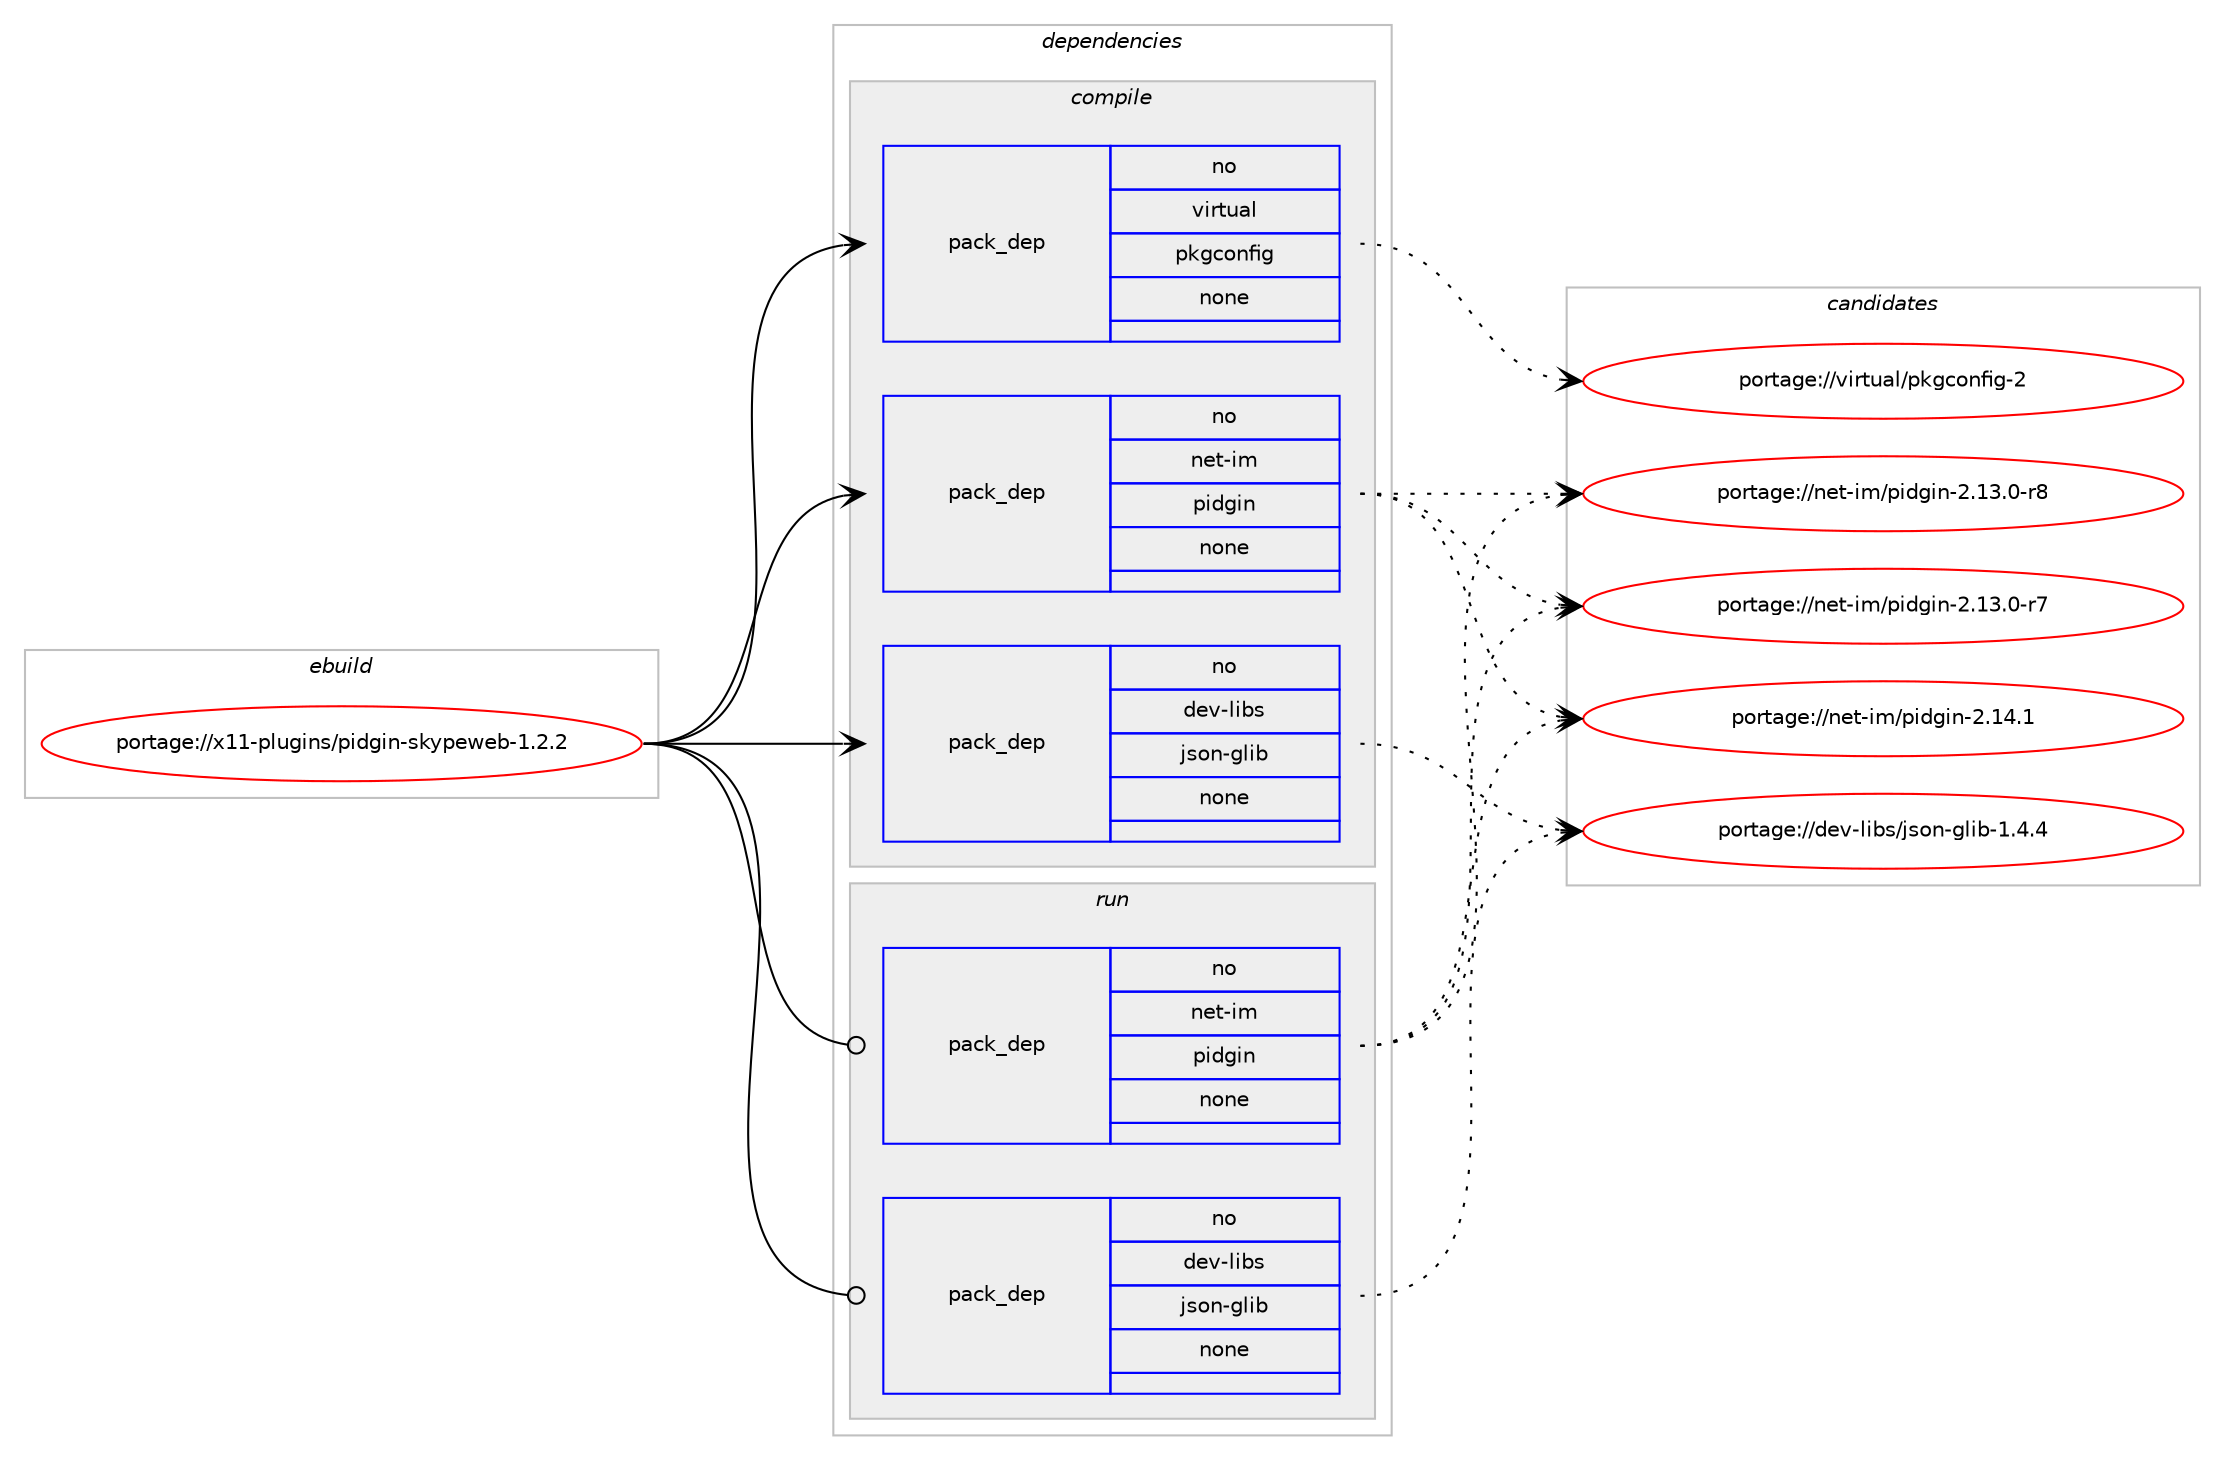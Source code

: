 digraph prolog {

# *************
# Graph options
# *************

newrank=true;
concentrate=true;
compound=true;
graph [rankdir=LR,fontname=Helvetica,fontsize=10,ranksep=1.5];#, ranksep=2.5, nodesep=0.2];
edge  [arrowhead=vee];
node  [fontname=Helvetica,fontsize=10];

# **********
# The ebuild
# **********

subgraph cluster_leftcol {
color=gray;
rank=same;
label=<<i>ebuild</i>>;
id [label="portage://x11-plugins/pidgin-skypeweb-1.2.2", color=red, width=4, href="../x11-plugins/pidgin-skypeweb-1.2.2.svg"];
}

# ****************
# The dependencies
# ****************

subgraph cluster_midcol {
color=gray;
label=<<i>dependencies</i>>;
subgraph cluster_compile {
fillcolor="#eeeeee";
style=filled;
label=<<i>compile</i>>;
subgraph pack978 {
dependency1132 [label=<<TABLE BORDER="0" CELLBORDER="1" CELLSPACING="0" CELLPADDING="4" WIDTH="220"><TR><TD ROWSPAN="6" CELLPADDING="30">pack_dep</TD></TR><TR><TD WIDTH="110">no</TD></TR><TR><TD>dev-libs</TD></TR><TR><TD>json-glib</TD></TR><TR><TD>none</TD></TR><TR><TD></TD></TR></TABLE>>, shape=none, color=blue];
}
id:e -> dependency1132:w [weight=20,style="solid",arrowhead="vee"];
subgraph pack979 {
dependency1133 [label=<<TABLE BORDER="0" CELLBORDER="1" CELLSPACING="0" CELLPADDING="4" WIDTH="220"><TR><TD ROWSPAN="6" CELLPADDING="30">pack_dep</TD></TR><TR><TD WIDTH="110">no</TD></TR><TR><TD>net-im</TD></TR><TR><TD>pidgin</TD></TR><TR><TD>none</TD></TR><TR><TD></TD></TR></TABLE>>, shape=none, color=blue];
}
id:e -> dependency1133:w [weight=20,style="solid",arrowhead="vee"];
subgraph pack980 {
dependency1134 [label=<<TABLE BORDER="0" CELLBORDER="1" CELLSPACING="0" CELLPADDING="4" WIDTH="220"><TR><TD ROWSPAN="6" CELLPADDING="30">pack_dep</TD></TR><TR><TD WIDTH="110">no</TD></TR><TR><TD>virtual</TD></TR><TR><TD>pkgconfig</TD></TR><TR><TD>none</TD></TR><TR><TD></TD></TR></TABLE>>, shape=none, color=blue];
}
id:e -> dependency1134:w [weight=20,style="solid",arrowhead="vee"];
}
subgraph cluster_compileandrun {
fillcolor="#eeeeee";
style=filled;
label=<<i>compile and run</i>>;
}
subgraph cluster_run {
fillcolor="#eeeeee";
style=filled;
label=<<i>run</i>>;
subgraph pack981 {
dependency1135 [label=<<TABLE BORDER="0" CELLBORDER="1" CELLSPACING="0" CELLPADDING="4" WIDTH="220"><TR><TD ROWSPAN="6" CELLPADDING="30">pack_dep</TD></TR><TR><TD WIDTH="110">no</TD></TR><TR><TD>dev-libs</TD></TR><TR><TD>json-glib</TD></TR><TR><TD>none</TD></TR><TR><TD></TD></TR></TABLE>>, shape=none, color=blue];
}
id:e -> dependency1135:w [weight=20,style="solid",arrowhead="odot"];
subgraph pack982 {
dependency1136 [label=<<TABLE BORDER="0" CELLBORDER="1" CELLSPACING="0" CELLPADDING="4" WIDTH="220"><TR><TD ROWSPAN="6" CELLPADDING="30">pack_dep</TD></TR><TR><TD WIDTH="110">no</TD></TR><TR><TD>net-im</TD></TR><TR><TD>pidgin</TD></TR><TR><TD>none</TD></TR><TR><TD></TD></TR></TABLE>>, shape=none, color=blue];
}
id:e -> dependency1136:w [weight=20,style="solid",arrowhead="odot"];
}
}

# **************
# The candidates
# **************

subgraph cluster_choices {
rank=same;
color=gray;
label=<<i>candidates</i>>;

subgraph choice978 {
color=black;
nodesep=1;
choice1001011184510810598115471061151111104510310810598454946524652 [label="portage://dev-libs/json-glib-1.4.4", color=red, width=4,href="../dev-libs/json-glib-1.4.4.svg"];
dependency1132:e -> choice1001011184510810598115471061151111104510310810598454946524652:w [style=dotted,weight="100"];
}
subgraph choice979 {
color=black;
nodesep=1;
choice110101116451051094711210510010310511045504649524649 [label="portage://net-im/pidgin-2.14.1", color=red, width=4,href="../net-im/pidgin-2.14.1.svg"];
choice1101011164510510947112105100103105110455046495146484511456 [label="portage://net-im/pidgin-2.13.0-r8", color=red, width=4,href="../net-im/pidgin-2.13.0-r8.svg"];
choice1101011164510510947112105100103105110455046495146484511455 [label="portage://net-im/pidgin-2.13.0-r7", color=red, width=4,href="../net-im/pidgin-2.13.0-r7.svg"];
dependency1133:e -> choice110101116451051094711210510010310511045504649524649:w [style=dotted,weight="100"];
dependency1133:e -> choice1101011164510510947112105100103105110455046495146484511456:w [style=dotted,weight="100"];
dependency1133:e -> choice1101011164510510947112105100103105110455046495146484511455:w [style=dotted,weight="100"];
}
subgraph choice980 {
color=black;
nodesep=1;
choice1181051141161179710847112107103991111101021051034550 [label="portage://virtual/pkgconfig-2", color=red, width=4,href="../virtual/pkgconfig-2.svg"];
dependency1134:e -> choice1181051141161179710847112107103991111101021051034550:w [style=dotted,weight="100"];
}
subgraph choice981 {
color=black;
nodesep=1;
choice1001011184510810598115471061151111104510310810598454946524652 [label="portage://dev-libs/json-glib-1.4.4", color=red, width=4,href="../dev-libs/json-glib-1.4.4.svg"];
dependency1135:e -> choice1001011184510810598115471061151111104510310810598454946524652:w [style=dotted,weight="100"];
}
subgraph choice982 {
color=black;
nodesep=1;
choice110101116451051094711210510010310511045504649524649 [label="portage://net-im/pidgin-2.14.1", color=red, width=4,href="../net-im/pidgin-2.14.1.svg"];
choice1101011164510510947112105100103105110455046495146484511456 [label="portage://net-im/pidgin-2.13.0-r8", color=red, width=4,href="../net-im/pidgin-2.13.0-r8.svg"];
choice1101011164510510947112105100103105110455046495146484511455 [label="portage://net-im/pidgin-2.13.0-r7", color=red, width=4,href="../net-im/pidgin-2.13.0-r7.svg"];
dependency1136:e -> choice110101116451051094711210510010310511045504649524649:w [style=dotted,weight="100"];
dependency1136:e -> choice1101011164510510947112105100103105110455046495146484511456:w [style=dotted,weight="100"];
dependency1136:e -> choice1101011164510510947112105100103105110455046495146484511455:w [style=dotted,weight="100"];
}
}

}
